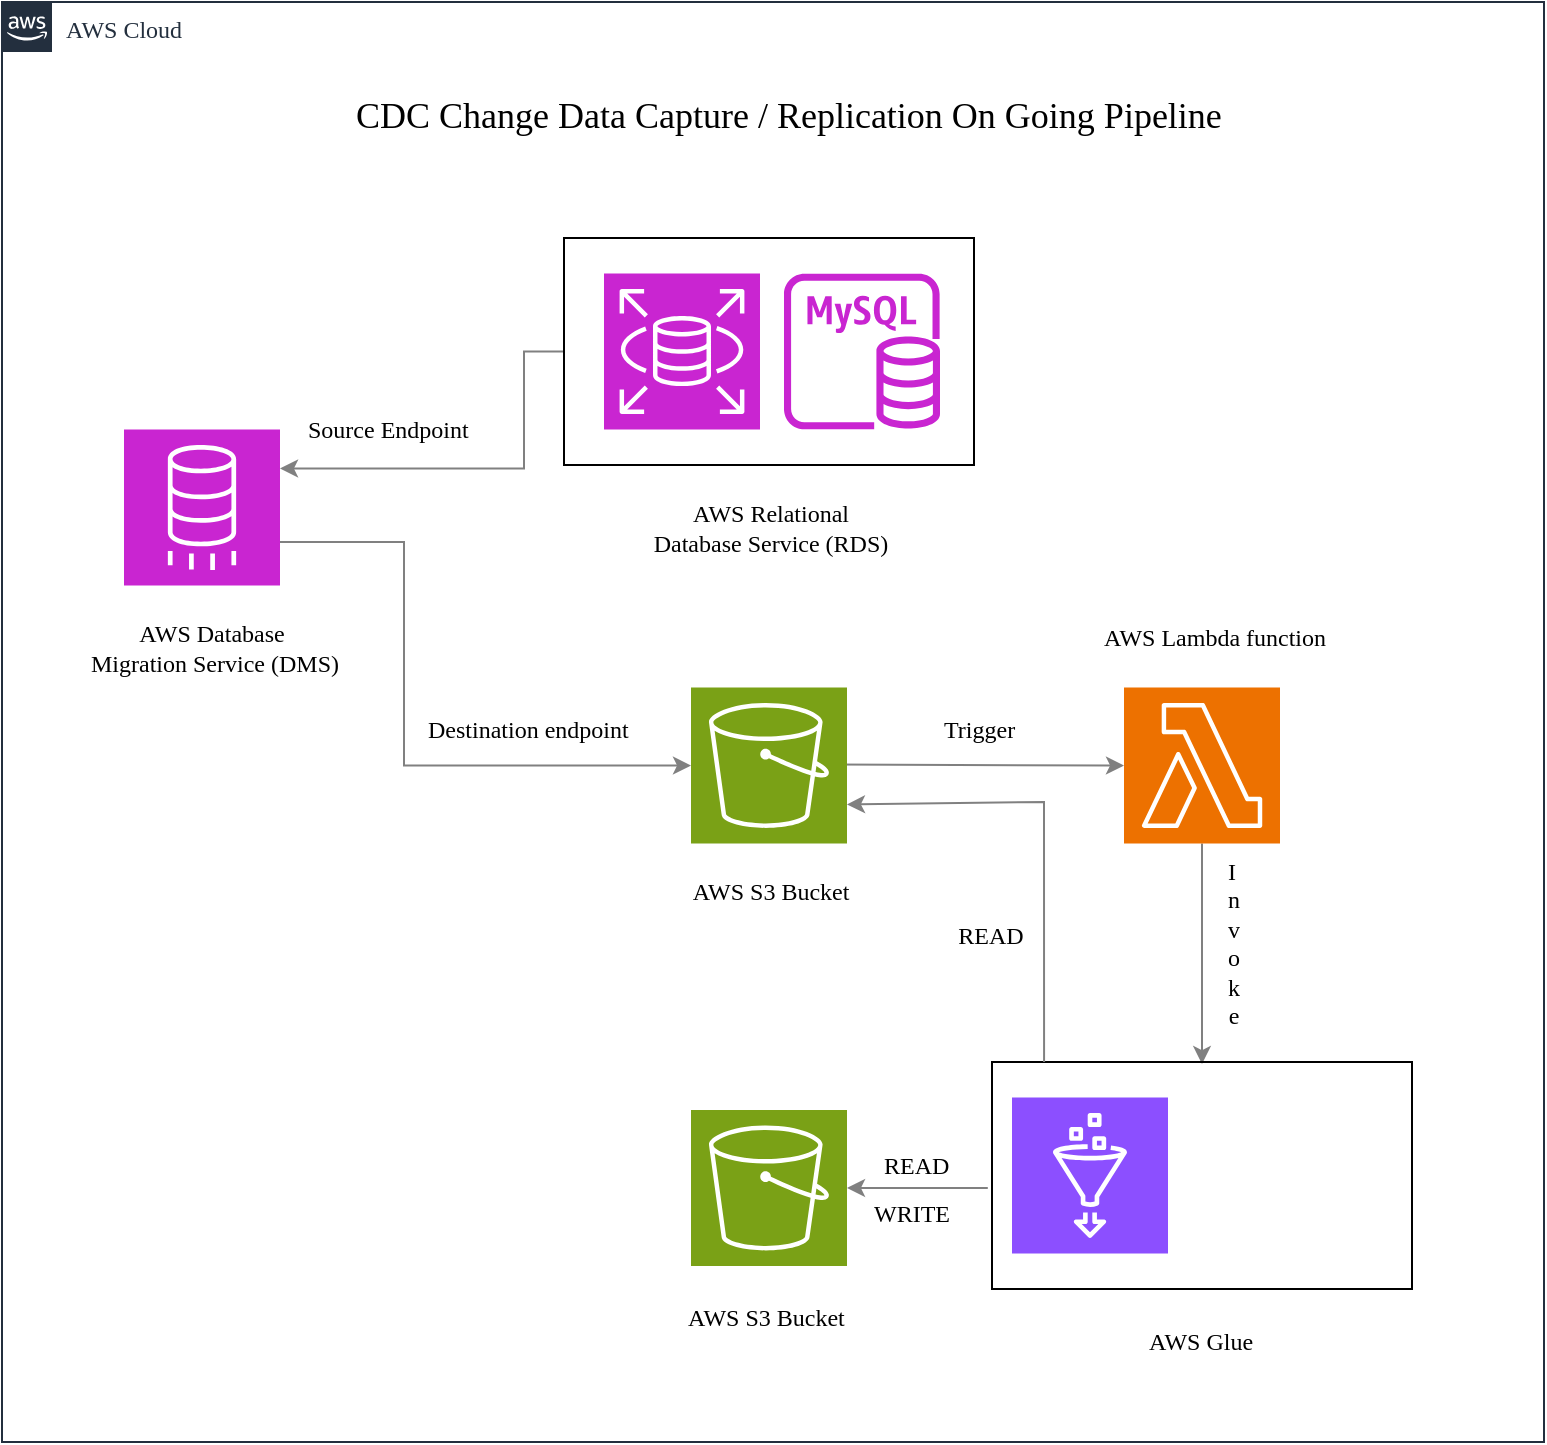 <mxfile version="24.4.13" type="device">
  <diagram name="Page-1" id="EfSCmGVMg2zj3Pp47uBp">
    <mxGraphModel dx="1804314" dy="939496" grid="1" gridSize="10" guides="1" tooltips="1" connect="1" arrows="1" fold="1" page="1" pageScale="1" pageWidth="850" pageHeight="1100" math="0" shadow="0">
      <root>
        <mxCell id="0" />
        <mxCell id="1" parent="0" />
        <mxCell id="D6DSgokYLrvEgSV6jZk_-23" value="" style="shape=image;verticalLabelPosition=bottom;verticalAlign=top;imageAspect=0;aspect=fixed;image=https://apache.org/logos/res/spark/spark.png" parent="1" vertex="1">
          <mxGeometry x="-1801365" y="-937578.5" width="100" height="52" as="geometry" />
        </mxCell>
        <mxCell id="D6DSgokYLrvEgSV6jZk_-35" value="&lt;span style=&quot;color: rgb(0, 0, 0); font-family: &amp;quot;Comic Sans MS&amp;quot;; font-size: 18px; font-style: normal; font-variant-ligatures: normal; font-variant-caps: normal; font-weight: 400; letter-spacing: normal; orphans: 2; text-align: center; text-indent: 0px; text-transform: none; widows: 2; word-spacing: 0px; -webkit-text-stroke-width: 0px; white-space: nowrap; text-decoration-thickness: initial; text-decoration-style: initial; text-decoration-color: initial; float: none; display: inline !important;&quot;&gt;CDC Change Data Capture / Replication On Going Pipeline&lt;/span&gt;" style="text;whiteSpace=wrap;html=1;" parent="1" vertex="1">
          <mxGeometry x="-1801785" y="-938100" width="510" height="50" as="geometry" />
        </mxCell>
        <mxCell id="D6DSgokYLrvEgSV6jZk_-36" value="" style="sketch=0;points=[[0,0,0],[0.25,0,0],[0.5,0,0],[0.75,0,0],[1,0,0],[0,1,0],[0.25,1,0],[0.5,1,0],[0.75,1,0],[1,1,0],[0,0.25,0],[0,0.5,0],[0,0.75,0],[1,0.25,0],[1,0.5,0],[1,0.75,0]];outlineConnect=0;fontColor=#232F3E;fillColor=#C925D1;strokeColor=#ffffff;dashed=0;verticalLabelPosition=bottom;verticalAlign=top;align=center;html=1;fontSize=12;fontStyle=0;aspect=fixed;shape=mxgraph.aws4.resourceIcon;resIcon=mxgraph.aws4.rds;" parent="1" vertex="1">
          <mxGeometry x="-1801659" y="-938004.25" width="78" height="78" as="geometry" />
        </mxCell>
        <mxCell id="D6DSgokYLrvEgSV6jZk_-37" value="" style="edgeStyle=orthogonalEdgeStyle;rounded=0;orthogonalLoop=1;jettySize=auto;html=1;strokeColor=#808080;entryX=1;entryY=0.25;entryDx=0;entryDy=0;entryPerimeter=0;" parent="1" source="D6DSgokYLrvEgSV6jZk_-41" target="D6DSgokYLrvEgSV6jZk_-39" edge="1">
          <mxGeometry relative="1" as="geometry">
            <Array as="points">
              <mxPoint x="-1801699" y="-937965" />
              <mxPoint x="-1801699" y="-937907" />
            </Array>
          </mxGeometry>
        </mxCell>
        <mxCell id="D6DSgokYLrvEgSV6jZk_-38" value="" style="edgeStyle=orthogonalEdgeStyle;rounded=0;orthogonalLoop=1;jettySize=auto;html=1;entryX=0;entryY=0.5;entryDx=0;entryDy=0;entryPerimeter=0;exitX=1;exitY=0.75;exitDx=0;exitDy=0;exitPerimeter=0;strokeColor=#808080;" parent="1" source="D6DSgokYLrvEgSV6jZk_-39" target="D6DSgokYLrvEgSV6jZk_-44" edge="1">
          <mxGeometry relative="1" as="geometry">
            <mxPoint x="-1801860" y="-937848" as="sourcePoint" />
            <Array as="points">
              <mxPoint x="-1801860" y="-937868" />
              <mxPoint x="-1801860" y="-937870" />
              <mxPoint x="-1801759" y="-937870" />
              <mxPoint x="-1801759" y="-937758" />
            </Array>
          </mxGeometry>
        </mxCell>
        <mxCell id="D6DSgokYLrvEgSV6jZk_-39" value="" style="sketch=0;points=[[0,0,0],[0.25,0,0],[0.5,0,0],[0.75,0,0],[1,0,0],[0,1,0],[0.25,1,0],[0.5,1,0],[0.75,1,0],[1,1,0],[0,0.25,0],[0,0.5,0],[0,0.75,0],[1,0.25,0],[1,0.5,0],[1,0.75,0]];outlineConnect=0;fontColor=#232F3E;fillColor=#C925D1;strokeColor=#ffffff;dashed=0;verticalLabelPosition=bottom;verticalAlign=top;align=center;html=1;fontSize=12;fontStyle=0;aspect=fixed;shape=mxgraph.aws4.resourceIcon;resIcon=mxgraph.aws4.database_migration_service;" parent="1" vertex="1">
          <mxGeometry x="-1801899" y="-937926.25" width="78" height="78" as="geometry" />
        </mxCell>
        <mxCell id="D6DSgokYLrvEgSV6jZk_-40" value="" style="sketch=0;outlineConnect=0;fontColor=#232F3E;gradientColor=none;fillColor=#C925D1;strokeColor=none;dashed=0;verticalLabelPosition=bottom;verticalAlign=top;align=center;html=1;fontSize=12;fontStyle=0;aspect=fixed;pointerEvents=1;shape=mxgraph.aws4.rds_mysql_instance;" parent="1" vertex="1">
          <mxGeometry x="-1801569" y="-938004.25" width="78" height="78" as="geometry" />
        </mxCell>
        <mxCell id="D6DSgokYLrvEgSV6jZk_-41" value="" style="verticalLabelPosition=bottom;verticalAlign=top;html=1;shape=mxgraph.basic.rect;fillColor2=none;strokeWidth=1;size=20;indent=5;fillColor=none;movable=1;resizable=1;rotatable=1;deletable=1;editable=1;locked=0;connectable=1;" parent="1" vertex="1">
          <mxGeometry x="-1801679" y="-938022" width="205" height="113.5" as="geometry" />
        </mxCell>
        <mxCell id="D6DSgokYLrvEgSV6jZk_-42" value="" style="endArrow=classic;html=1;rounded=0;strokeColor=#808080;exitX=0.5;exitY=1;exitDx=0;exitDy=0;exitPerimeter=0;entryX=0.5;entryY=0.009;entryDx=0;entryDy=0;entryPerimeter=0;" parent="1" source="D6DSgokYLrvEgSV6jZk_-53" target="D6DSgokYLrvEgSV6jZk_-57" edge="1">
          <mxGeometry width="50" height="50" relative="1" as="geometry">
            <mxPoint x="-1801659.005" y="-937515.035" as="sourcePoint" />
            <mxPoint x="-1801735.93" y="-937570" as="targetPoint" />
          </mxGeometry>
        </mxCell>
        <mxCell id="D6DSgokYLrvEgSV6jZk_-43" value="" style="endArrow=classic;html=1;rounded=0;strokeColor=#808080;entryX=0;entryY=0.5;entryDx=0;entryDy=0;entryPerimeter=0;" parent="1" target="D6DSgokYLrvEgSV6jZk_-53" edge="1">
          <mxGeometry width="50" height="50" relative="1" as="geometry">
            <mxPoint x="-1801544" y="-937758.75" as="sourcePoint" />
            <mxPoint x="-1801484" y="-937758.75" as="targetPoint" />
          </mxGeometry>
        </mxCell>
        <mxCell id="D6DSgokYLrvEgSV6jZk_-44" value="" style="sketch=0;points=[[0,0,0],[0.25,0,0],[0.5,0,0],[0.75,0,0],[1,0,0],[0,1,0],[0.25,1,0],[0.5,1,0],[0.75,1,0],[1,1,0],[0,0.25,0],[0,0.5,0],[0,0.75,0],[1,0.25,0],[1,0.5,0],[1,0.75,0]];outlineConnect=0;fontColor=#232F3E;fillColor=#7AA116;strokeColor=#ffffff;dashed=0;verticalLabelPosition=bottom;verticalAlign=top;align=center;html=1;fontSize=12;fontStyle=0;aspect=fixed;shape=mxgraph.aws4.resourceIcon;resIcon=mxgraph.aws4.s3;" parent="1" vertex="1">
          <mxGeometry x="-1801615.5" y="-937797.25" width="78" height="78" as="geometry" />
        </mxCell>
        <mxCell id="D6DSgokYLrvEgSV6jZk_-47" value="&lt;font face=&quot;Comic Sans MS&quot;&gt;AWS Cloud&lt;/font&gt;" style="points=[[0,0],[0.25,0],[0.5,0],[0.75,0],[1,0],[1,0.25],[1,0.5],[1,0.75],[1,1],[0.75,1],[0.5,1],[0.25,1],[0,1],[0,0.75],[0,0.5],[0,0.25]];outlineConnect=0;gradientColor=none;html=1;whiteSpace=wrap;fontSize=12;fontStyle=0;container=1;pointerEvents=0;collapsible=0;recursiveResize=0;shape=mxgraph.aws4.group;grIcon=mxgraph.aws4.group_aws_cloud_alt;strokeColor=#232F3E;fillColor=none;verticalAlign=top;align=left;spacingLeft=30;fontColor=#232F3E;dashed=0;" parent="1" vertex="1">
          <mxGeometry x="-1801960" y="-938140" width="771" height="720" as="geometry" />
        </mxCell>
        <mxCell id="D6DSgokYLrvEgSV6jZk_-48" value="&lt;span style=&quot;color: rgb(0, 0, 0); font-size: 12px; font-style: normal; font-variant-ligatures: normal; font-variant-caps: normal; font-weight: 400; letter-spacing: normal; orphans: 2; text-align: center; text-indent: 0px; text-transform: none; widows: 2; word-spacing: 0px; -webkit-text-stroke-width: 0px; white-space: nowrap; text-decoration-thickness: initial; text-decoration-style: initial; text-decoration-color: initial; float: none; display: inline !important;&quot;&gt;&lt;font face=&quot;Comic Sans MS&quot;&gt;Source Endpoint&lt;/font&gt;&lt;/span&gt;" style="text;whiteSpace=wrap;html=1;" parent="1" vertex="1">
          <mxGeometry x="-1801809" y="-937940" width="130" height="40" as="geometry" />
        </mxCell>
        <mxCell id="D6DSgokYLrvEgSV6jZk_-49" value="&lt;span style=&quot;color: rgb(0, 0, 0); font-family: &amp;quot;Comic Sans MS&amp;quot;; font-size: 12px; font-style: normal; font-variant-ligatures: normal; font-variant-caps: normal; font-weight: 400; letter-spacing: normal; orphans: 2; text-align: center; text-indent: 0px; text-transform: none; widows: 2; word-spacing: 0px; -webkit-text-stroke-width: 0px; white-space: nowrap; text-decoration-thickness: initial; text-decoration-style: initial; text-decoration-color: initial; float: none; display: inline !important;&quot;&gt;Destination endpoint&lt;/span&gt;" style="text;whiteSpace=wrap;html=1;" parent="1" vertex="1">
          <mxGeometry x="-1801749" y="-937790" width="150" height="40" as="geometry" />
        </mxCell>
        <mxCell id="D6DSgokYLrvEgSV6jZk_-50" value="&lt;font face=&quot;Comic Sans MS&quot;&gt;AWS Database&amp;nbsp;&lt;/font&gt;&lt;div&gt;&lt;font face=&quot;reGzdDD7HDe7ZslsiQL3&quot;&gt;Migration Service (DMS)&lt;/font&gt;&lt;/div&gt;" style="text;html=1;align=center;verticalAlign=middle;resizable=0;points=[];autosize=1;strokeColor=none;fillColor=none;" parent="1" vertex="1">
          <mxGeometry x="-1801929" y="-937837.25" width="150" height="40" as="geometry" />
        </mxCell>
        <mxCell id="D6DSgokYLrvEgSV6jZk_-52" value="&lt;font face=&quot;Comic Sans MS&quot;&gt;AWS Relational&lt;/font&gt;&lt;div&gt;&lt;font face=&quot;Comic Sans MS&quot;&gt;Database&lt;/font&gt;&lt;span style=&quot;font-family: &amp;quot;Comic Sans MS&amp;quot;;&quot;&gt;&amp;nbsp;Service (RDS)&lt;/span&gt;&lt;/div&gt;" style="text;html=1;align=center;verticalAlign=middle;resizable=0;points=[];autosize=1;strokeColor=none;fillColor=none;" parent="1" vertex="1">
          <mxGeometry x="-1801656.5" y="-937897" width="160" height="40" as="geometry" />
        </mxCell>
        <mxCell id="D6DSgokYLrvEgSV6jZk_-53" value="" style="sketch=0;points=[[0,0,0],[0.25,0,0],[0.5,0,0],[0.75,0,0],[1,0,0],[0,1,0],[0.25,1,0],[0.5,1,0],[0.75,1,0],[1,1,0],[0,0.25,0],[0,0.5,0],[0,0.75,0],[1,0.25,0],[1,0.5,0],[1,0.75,0]];outlineConnect=0;fontColor=#232F3E;fillColor=#ED7100;strokeColor=#ffffff;dashed=0;verticalLabelPosition=bottom;verticalAlign=top;align=center;html=1;fontSize=12;fontStyle=0;aspect=fixed;shape=mxgraph.aws4.resourceIcon;resIcon=mxgraph.aws4.lambda;" parent="1" vertex="1">
          <mxGeometry x="-1801399" y="-937797.25" width="78" height="78" as="geometry" />
        </mxCell>
        <mxCell id="D6DSgokYLrvEgSV6jZk_-54" value="&lt;font face=&quot;Comic Sans MS&quot;&gt;AWS S3 Bucket&lt;/font&gt;" style="text;html=1;align=center;verticalAlign=middle;resizable=0;points=[];autosize=1;strokeColor=none;fillColor=none;" parent="1" vertex="1">
          <mxGeometry x="-1801631.5" y="-937710" width="110" height="30" as="geometry" />
        </mxCell>
        <mxCell id="D6DSgokYLrvEgSV6jZk_-55" value="" style="sketch=0;points=[[0,0,0],[0.25,0,0],[0.5,0,0],[0.75,0,0],[1,0,0],[0,1,0],[0.25,1,0],[0.5,1,0],[0.75,1,0],[1,1,0],[0,0.25,0],[0,0.5,0],[0,0.75,0],[1,0.25,0],[1,0.5,0],[1,0.75,0]];outlineConnect=0;fontColor=#232F3E;fillColor=#8C4FFF;strokeColor=#ffffff;dashed=0;verticalLabelPosition=bottom;verticalAlign=top;align=center;html=1;fontSize=12;fontStyle=0;aspect=fixed;shape=mxgraph.aws4.resourceIcon;resIcon=mxgraph.aws4.glue;" parent="1" vertex="1">
          <mxGeometry x="-1801455" y="-937592.25" width="78" height="78" as="geometry" />
        </mxCell>
        <mxCell id="D6DSgokYLrvEgSV6jZk_-56" value="&lt;font face=&quot;Comic Sans MS&quot;&gt;AWS Glue&lt;/font&gt;" style="text;html=1;align=center;verticalAlign=middle;resizable=0;points=[];autosize=1;strokeColor=none;fillColor=none;" parent="1" vertex="1">
          <mxGeometry x="-1801401" y="-937485" width="80" height="30" as="geometry" />
        </mxCell>
        <mxCell id="D6DSgokYLrvEgSV6jZk_-57" value="" style="verticalLabelPosition=bottom;verticalAlign=top;html=1;shape=mxgraph.basic.rect;fillColor2=none;strokeWidth=1;size=20;indent=5;fillColor=none;movable=1;resizable=1;rotatable=1;deletable=1;editable=1;locked=0;connectable=1;" parent="1" vertex="1">
          <mxGeometry x="-1801465" y="-937610" width="210" height="113.5" as="geometry" />
        </mxCell>
        <mxCell id="D6DSgokYLrvEgSV6jZk_-59" value="&lt;font face=&quot;Comic Sans MS&quot; style=&quot;forced-color-adjust: none; color: rgb(0, 0, 0); font-size: 12px; font-style: normal; font-variant-ligatures: normal; font-variant-caps: normal; font-weight: 400; letter-spacing: normal; orphans: 2; text-align: center; text-indent: 0px; text-transform: none; widows: 2; word-spacing: 0px; -webkit-text-stroke-width: 0px; white-space: nowrap; text-decoration-thickness: initial; text-decoration-style: initial; text-decoration-color: initial;&quot;&gt;I&lt;/font&gt;&lt;div style=&quot;forced-color-adjust: none; color: rgb(0, 0, 0); font-size: 12px; font-style: normal; font-variant-ligatures: normal; font-variant-caps: normal; font-weight: 400; letter-spacing: normal; orphans: 2; text-align: center; text-indent: 0px; text-transform: none; widows: 2; word-spacing: 0px; -webkit-text-stroke-width: 0px; white-space: nowrap; text-decoration-thickness: initial; text-decoration-style: initial; text-decoration-color: initial;&quot;&gt;&lt;font face=&quot;R7ZmjMDvOoawjoYQ27wb&quot; style=&quot;forced-color-adjust: none;&quot;&gt;n&lt;/font&gt;&lt;/div&gt;&lt;div style=&quot;forced-color-adjust: none; color: rgb(0, 0, 0); font-size: 12px; font-style: normal; font-variant-ligatures: normal; font-variant-caps: normal; font-weight: 400; letter-spacing: normal; orphans: 2; text-align: center; text-indent: 0px; text-transform: none; widows: 2; word-spacing: 0px; -webkit-text-stroke-width: 0px; white-space: nowrap; text-decoration-thickness: initial; text-decoration-style: initial; text-decoration-color: initial;&quot;&gt;&lt;font face=&quot;R7ZmjMDvOoawjoYQ27wb&quot; style=&quot;forced-color-adjust: none;&quot;&gt;v&lt;/font&gt;&lt;/div&gt;&lt;div style=&quot;forced-color-adjust: none; color: rgb(0, 0, 0); font-size: 12px; font-style: normal; font-variant-ligatures: normal; font-variant-caps: normal; font-weight: 400; letter-spacing: normal; orphans: 2; text-align: center; text-indent: 0px; text-transform: none; widows: 2; word-spacing: 0px; -webkit-text-stroke-width: 0px; white-space: nowrap; text-decoration-thickness: initial; text-decoration-style: initial; text-decoration-color: initial;&quot;&gt;&lt;font face=&quot;R7ZmjMDvOoawjoYQ27wb&quot; style=&quot;forced-color-adjust: none;&quot;&gt;o&lt;/font&gt;&lt;/div&gt;&lt;div style=&quot;forced-color-adjust: none; color: rgb(0, 0, 0); font-size: 12px; font-style: normal; font-variant-ligatures: normal; font-variant-caps: normal; font-weight: 400; letter-spacing: normal; orphans: 2; text-align: center; text-indent: 0px; text-transform: none; widows: 2; word-spacing: 0px; -webkit-text-stroke-width: 0px; white-space: nowrap; text-decoration-thickness: initial; text-decoration-style: initial; text-decoration-color: initial;&quot;&gt;&lt;font face=&quot;R7ZmjMDvOoawjoYQ27wb&quot; style=&quot;forced-color-adjust: none;&quot;&gt;k&lt;/font&gt;&lt;/div&gt;&lt;div style=&quot;forced-color-adjust: none; color: rgb(0, 0, 0); font-size: 12px; font-style: normal; font-variant-ligatures: normal; font-variant-caps: normal; font-weight: 400; letter-spacing: normal; orphans: 2; text-align: center; text-indent: 0px; text-transform: none; widows: 2; word-spacing: 0px; -webkit-text-stroke-width: 0px; white-space: nowrap; text-decoration-thickness: initial; text-decoration-style: initial; text-decoration-color: initial;&quot;&gt;&lt;font face=&quot;R7ZmjMDvOoawjoYQ27wb&quot; style=&quot;forced-color-adjust: none;&quot;&gt;e&lt;/font&gt;&lt;/div&gt;" style="text;whiteSpace=wrap;html=1;" parent="1" vertex="1">
          <mxGeometry x="-1801349" y="-937719.25" width="40" height="110" as="geometry" />
        </mxCell>
        <mxCell id="D6DSgokYLrvEgSV6jZk_-60" value="" style="sketch=0;points=[[0,0,0],[0.25,0,0],[0.5,0,0],[0.75,0,0],[1,0,0],[0,1,0],[0.25,1,0],[0.5,1,0],[0.75,1,0],[1,1,0],[0,0.25,0],[0,0.5,0],[0,0.75,0],[1,0.25,0],[1,0.5,0],[1,0.75,0]];outlineConnect=0;fontColor=#232F3E;fillColor=#7AA116;strokeColor=#ffffff;dashed=0;verticalLabelPosition=bottom;verticalAlign=top;align=center;html=1;fontSize=12;fontStyle=0;aspect=fixed;shape=mxgraph.aws4.resourceIcon;resIcon=mxgraph.aws4.s3;" parent="1" vertex="1">
          <mxGeometry x="-1801615.5" y="-937586" width="78" height="78" as="geometry" />
        </mxCell>
        <mxCell id="D6DSgokYLrvEgSV6jZk_-61" value="&lt;span style=&quot;color: rgb(0, 0, 0); font-family: &amp;quot;Comic Sans MS&amp;quot;; font-size: 12px; font-style: normal; font-variant-ligatures: normal; font-variant-caps: normal; font-weight: 400; letter-spacing: normal; orphans: 2; text-align: center; text-indent: 0px; text-transform: none; widows: 2; word-spacing: 0px; -webkit-text-stroke-width: 0px; white-space: nowrap; text-decoration-thickness: initial; text-decoration-style: initial; text-decoration-color: initial; float: none; display: inline !important;&quot;&gt;AWS S3 Bucket&lt;/span&gt;" style="text;whiteSpace=wrap;html=1;" parent="1" vertex="1">
          <mxGeometry x="-1801619" y="-937496.5" width="120" height="40" as="geometry" />
        </mxCell>
        <mxCell id="D6DSgokYLrvEgSV6jZk_-62" value="" style="endArrow=classic;html=1;rounded=0;exitX=-0.01;exitY=0.555;exitDx=0;exitDy=0;exitPerimeter=0;entryX=1;entryY=0.5;entryDx=0;entryDy=0;entryPerimeter=0;strokeColor=#808080;" parent="1" source="D6DSgokYLrvEgSV6jZk_-57" target="D6DSgokYLrvEgSV6jZk_-60" edge="1">
          <mxGeometry width="50" height="50" relative="1" as="geometry">
            <mxPoint x="-1801489" y="-937435" as="sourcePoint" />
            <mxPoint x="-1801539" y="-937385" as="targetPoint" />
          </mxGeometry>
        </mxCell>
        <mxCell id="D6DSgokYLrvEgSV6jZk_-63" value="&lt;span style=&quot;color: rgb(0, 0, 0); font-family: &amp;quot;Comic Sans MS&amp;quot;; font-size: 12px; font-style: normal; font-variant-ligatures: normal; font-variant-caps: normal; font-weight: 400; letter-spacing: normal; orphans: 2; text-align: center; text-indent: 0px; text-transform: none; widows: 2; word-spacing: 0px; -webkit-text-stroke-width: 0px; white-space: nowrap; text-decoration-thickness: initial; text-decoration-style: initial; text-decoration-color: initial; float: none; display: inline !important;&quot;&gt;READ&lt;/span&gt;" style="text;whiteSpace=wrap;html=1;" parent="1" vertex="1">
          <mxGeometry x="-1801521.5" y="-937572" width="70" height="40" as="geometry" />
        </mxCell>
        <mxCell id="D6DSgokYLrvEgSV6jZk_-64" value="&lt;span style=&quot;color: rgb(0, 0, 0); font-family: &amp;quot;Comic Sans MS&amp;quot;; font-size: 12px; font-style: normal; font-variant-ligatures: normal; font-variant-caps: normal; font-weight: 400; letter-spacing: normal; orphans: 2; text-align: center; text-indent: 0px; text-transform: none; widows: 2; word-spacing: 0px; -webkit-text-stroke-width: 0px; white-space: nowrap; text-decoration-thickness: initial; text-decoration-style: initial; text-decoration-color: initial; float: none; display: inline !important;&quot;&gt;WRITE&lt;/span&gt;" style="text;whiteSpace=wrap;html=1;" parent="1" vertex="1">
          <mxGeometry x="-1801526.5" y="-937548" width="80" height="40" as="geometry" />
        </mxCell>
        <mxCell id="D6DSgokYLrvEgSV6jZk_-65" value="" style="endArrow=classic;html=1;rounded=0;exitX=0.124;exitY=0;exitDx=0;exitDy=0;exitPerimeter=0;entryX=1;entryY=0.75;entryDx=0;entryDy=0;entryPerimeter=0;strokeColor=#808080;" parent="1" source="D6DSgokYLrvEgSV6jZk_-57" target="D6DSgokYLrvEgSV6jZk_-44" edge="1">
          <mxGeometry width="50" height="50" relative="1" as="geometry">
            <mxPoint x="-1801229" y="-937640" as="sourcePoint" />
            <mxPoint x="-1801439" y="-937740" as="targetPoint" />
            <Array as="points">
              <mxPoint x="-1801439" y="-937740" />
            </Array>
          </mxGeometry>
        </mxCell>
        <mxCell id="D6DSgokYLrvEgSV6jZk_-67" value="&lt;font face=&quot;Comic Sans MS&quot;&gt;READ&lt;/font&gt;" style="text;html=1;align=center;verticalAlign=middle;resizable=0;points=[];autosize=1;strokeColor=none;fillColor=none;rotation=0;" parent="1" vertex="1">
          <mxGeometry x="-1801496.5" y="-937688" width="60" height="30" as="geometry" />
        </mxCell>
        <mxCell id="D6DSgokYLrvEgSV6jZk_-68" value="&lt;font face=&quot;Comic Sans MS&quot;&gt;AWS Lambda function&lt;/font&gt;" style="text;html=1;align=center;verticalAlign=middle;resizable=0;points=[];autosize=1;strokeColor=none;fillColor=none;" parent="1" vertex="1">
          <mxGeometry x="-1801429" y="-937837.25" width="150" height="30" as="geometry" />
        </mxCell>
        <mxCell id="D6DSgokYLrvEgSV6jZk_-69" value="&lt;span style=&quot;color: rgb(0, 0, 0); font-family: &amp;quot;Comic Sans MS&amp;quot;; font-size: 12px; font-style: normal; font-variant-ligatures: normal; font-variant-caps: normal; font-weight: 400; letter-spacing: normal; orphans: 2; text-align: center; text-indent: 0px; text-transform: none; widows: 2; word-spacing: 0px; -webkit-text-stroke-width: 0px; white-space: nowrap; text-decoration-thickness: initial; text-decoration-style: initial; text-decoration-color: initial; float: none; display: inline !important;&quot;&gt;Trigger&lt;/span&gt;" style="text;whiteSpace=wrap;html=1;" parent="1" vertex="1">
          <mxGeometry x="-1801491" y="-937790" width="80" height="40" as="geometry" />
        </mxCell>
      </root>
    </mxGraphModel>
  </diagram>
</mxfile>
